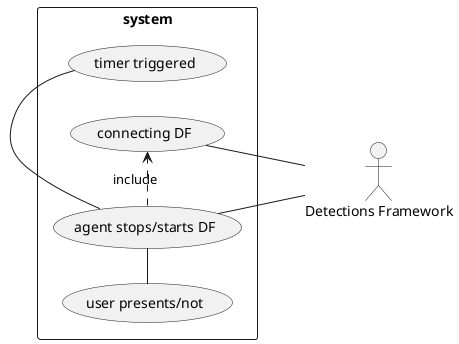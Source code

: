 @startuml
'https://plantuml.com/use-case-diagram

left to right direction

:Detections Framework: as DF



rectangle system {
   (agent stops/starts DF) - (timer triggered)
   (user presents/not) - (agent stops/starts DF)
   (agent stops/starts DF) -- DF
   (agent stops/starts DF) .> (connecting DF) : include
   (connecting DF) - DF
}

@enduml